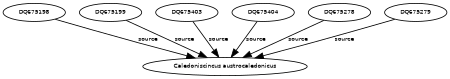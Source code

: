 digraph G {
size="3,3";
node [fontsize=7, fontname="Helvetica"];
edge [fontsize=7, fontname="Helvetica"];
node0 [label="Caledoniscincus austrocaledonicus", width=0.27433100247,height=0.27433100247];
node1 [label="DQ675198", width=0.27433100247,height=0.27433100247];
node2 [label="DQ675199", width=0.27433100247,height=0.27433100247];
node3 [label="DQ675403", width=0.27433100247,height=0.27433100247];
node4 [label="DQ675404", width=0.27433100247,height=0.27433100247];
node5 [label="DQ675278", width=0.27433100247,height=0.27433100247];
node6 [label="DQ675279", width=0.27433100247,height=0.27433100247];
node1 -> node0 [label="source"];
node2 -> node0 [label="source"];
node3 -> node0 [label="source"];
node4 -> node0 [label="source"];
node5 -> node0 [label="source"];
node6 -> node0 [label="source"];
}

